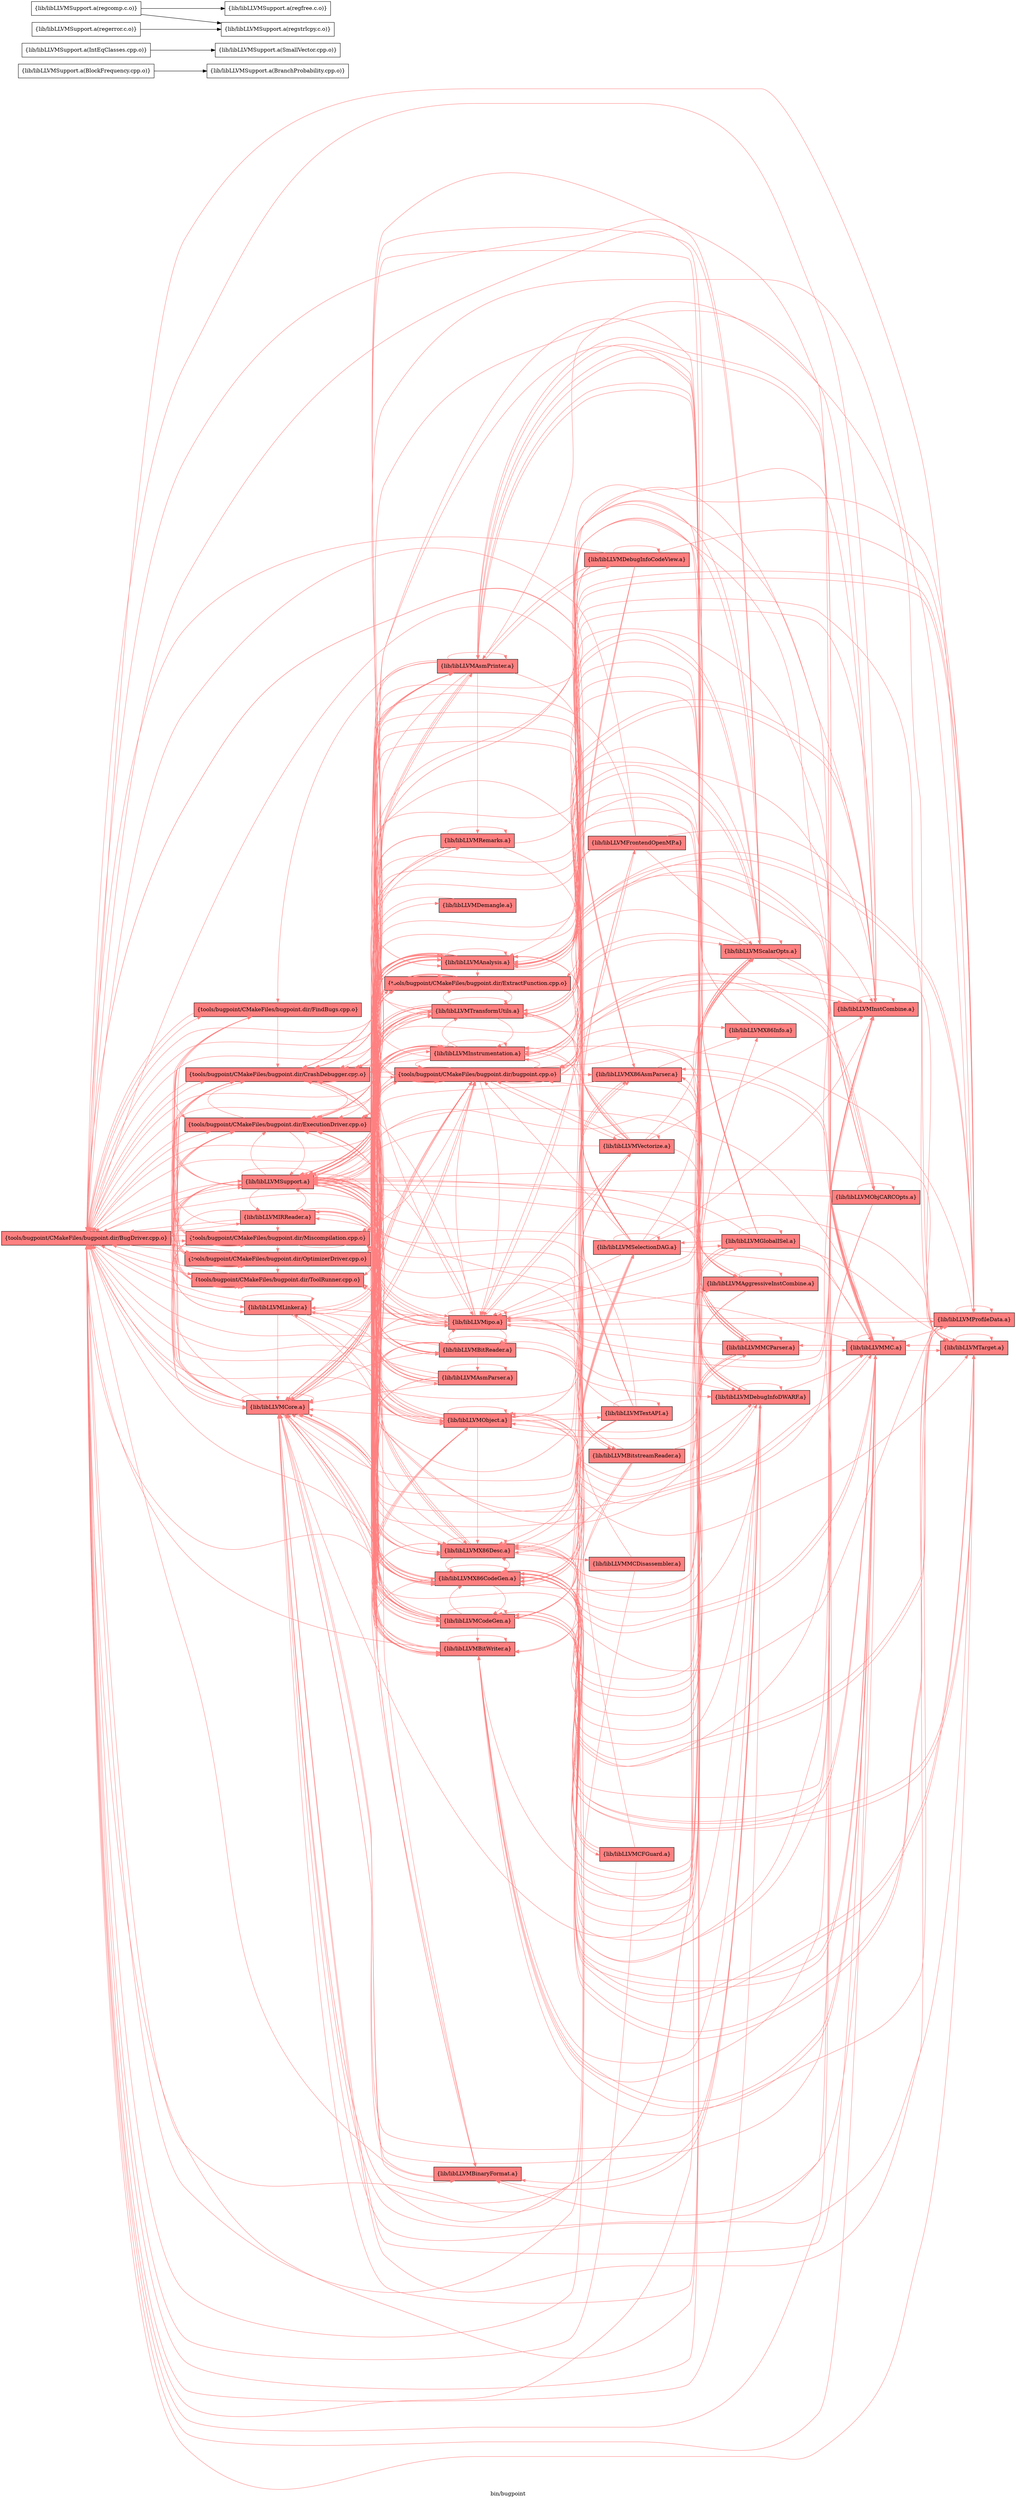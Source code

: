 digraph "bin/bugpoint" {
	label="bin/bugpoint";
	rankdir="LR"
	{ rank=same; Node0x55c4bfb594f8;  }
	{ rank=same; Node0x55c4bfb52518; Node0x55c4bfb52248; Node0x55c4bfb51348; Node0x55c4bfb50b78; Node0x55c4bfb51618; Node0x55c4bfb54c78; Node0x55c4bfb41da8; Node0x55c4bfb46308; Node0x55c4bfb44878; Node0x55c4bfb5a218;  }
	{ rank=same; Node0x55c4bfb52ec8; Node0x55c4bfb4e5a8; Node0x55c4bfb431a8; Node0x55c4bfb55c18; Node0x55c4bfb42cf8; Node0x55c4bfb43fb8; Node0x55c4bfb42848; Node0x55c4bfb63bd8; Node0x55c4bfb43b08; Node0x55c4bfb640d8; Node0x55c4bfb490f8; Node0x55c4bfb42438; Node0x55c4bfb467b8; Node0x55c4bfb46178; Node0x55c4bfb44d78; Node0x55c4bfb57608; Node0x55c4bfb627d8;  }

	Node0x55c4bfb594f8 [shape=record,shape=box,style=filled,fillcolor="1.000000 0.5 1",group=1,label="{tools/bugpoint/CMakeFiles/bugpoint.dir/BugDriver.cpp.o}"];
	Node0x55c4bfb594f8 -> Node0x55c4bfb52518[color="1.000000 0.5 1"];
	Node0x55c4bfb594f8 -> Node0x55c4bfb52248[color="1.000000 0.5 1"];
	Node0x55c4bfb594f8 -> Node0x55c4bfb51348[color="1.000000 0.5 1"];
	Node0x55c4bfb594f8 -> Node0x55c4bfb50b78[color="1.000000 0.5 1"];
	Node0x55c4bfb594f8 -> Node0x55c4bfb51618[color="1.000000 0.5 1"];
	Node0x55c4bfb594f8 -> Node0x55c4bfb54c78[color="1.000000 0.5 1"];
	Node0x55c4bfb594f8 -> Node0x55c4bfb41da8[color="1.000000 0.5 1"];
	Node0x55c4bfb594f8 -> Node0x55c4bfb46308[color="1.000000 0.5 1"];
	Node0x55c4bfb594f8 -> Node0x55c4bfb44878[color="1.000000 0.5 1"];
	Node0x55c4bfb594f8 -> Node0x55c4bfb5a218[color="1.000000 0.5 1"];
	Node0x55c4bfb52518 [shape=record,shape=box,style=filled,fillcolor="1.000000 0.5 1",group=1,label="{tools/bugpoint/CMakeFiles/bugpoint.dir/CrashDebugger.cpp.o}"];
	Node0x55c4bfb52518 -> Node0x55c4bfb594f8[color="1.000000 0.5 1"];
	Node0x55c4bfb52518 -> Node0x55c4bfb52248[color="1.000000 0.5 1"];
	Node0x55c4bfb52518 -> Node0x55c4bfb52ec8[color="1.000000 0.5 1"];
	Node0x55c4bfb52518 -> Node0x55c4bfb51618[color="1.000000 0.5 1"];
	Node0x55c4bfb52518 -> Node0x55c4bfb4e5a8[color="1.000000 0.5 1"];
	Node0x55c4bfb52518 -> Node0x55c4bfb431a8[color="1.000000 0.5 1"];
	Node0x55c4bfb52518 -> Node0x55c4bfb41da8[color="1.000000 0.5 1"];
	Node0x55c4bfb52518 -> Node0x55c4bfb5a218[color="1.000000 0.5 1"];
	Node0x55c4bfb52518 -> Node0x55c4bfb55c18[color="1.000000 0.5 1"];
	Node0x55c4bfb52248 [shape=record,shape=box,style=filled,fillcolor="1.000000 0.5 1",group=1,label="{tools/bugpoint/CMakeFiles/bugpoint.dir/ExecutionDriver.cpp.o}"];
	Node0x55c4bfb52248 -> Node0x55c4bfb594f8[color="1.000000 0.5 1"];
	Node0x55c4bfb52248 -> Node0x55c4bfb52518[color="1.000000 0.5 1"];
	Node0x55c4bfb52248 -> Node0x55c4bfb51618[color="1.000000 0.5 1"];
	Node0x55c4bfb52248 -> Node0x55c4bfb54c78[color="1.000000 0.5 1"];
	Node0x55c4bfb52248 -> Node0x55c4bfb5a218[color="1.000000 0.5 1"];
	Node0x55c4bfb51348 [shape=record,shape=box,style=filled,fillcolor="1.000000 0.5 1",group=1,label="{tools/bugpoint/CMakeFiles/bugpoint.dir/FindBugs.cpp.o}"];
	Node0x55c4bfb51348 -> Node0x55c4bfb594f8[color="1.000000 0.5 1"];
	Node0x55c4bfb51348 -> Node0x55c4bfb52518[color="1.000000 0.5 1"];
	Node0x55c4bfb51348 -> Node0x55c4bfb52248[color="1.000000 0.5 1"];
	Node0x55c4bfb51348 -> Node0x55c4bfb50b78[color="1.000000 0.5 1"];
	Node0x55c4bfb51348 -> Node0x55c4bfb51618[color="1.000000 0.5 1"];
	Node0x55c4bfb51348 -> Node0x55c4bfb5a218[color="1.000000 0.5 1"];
	Node0x55c4bfb50b78 [shape=record,shape=box,style=filled,fillcolor="1.000000 0.5 1",group=1,label="{tools/bugpoint/CMakeFiles/bugpoint.dir/Miscompilation.cpp.o}"];
	Node0x55c4bfb50b78 -> Node0x55c4bfb594f8[color="1.000000 0.5 1"];
	Node0x55c4bfb50b78 -> Node0x55c4bfb52518[color="1.000000 0.5 1"];
	Node0x55c4bfb50b78 -> Node0x55c4bfb52248[color="1.000000 0.5 1"];
	Node0x55c4bfb50b78 -> Node0x55c4bfb52ec8[color="1.000000 0.5 1"];
	Node0x55c4bfb50b78 -> Node0x55c4bfb51348[color="1.000000 0.5 1"];
	Node0x55c4bfb50b78 -> Node0x55c4bfb51618[color="1.000000 0.5 1"];
	Node0x55c4bfb50b78 -> Node0x55c4bfb54c78[color="1.000000 0.5 1"];
	Node0x55c4bfb50b78 -> Node0x55c4bfb4e5a8[color="1.000000 0.5 1"];
	Node0x55c4bfb50b78 -> Node0x55c4bfb41da8[color="1.000000 0.5 1"];
	Node0x55c4bfb50b78 -> Node0x55c4bfb44878[color="1.000000 0.5 1"];
	Node0x55c4bfb50b78 -> Node0x55c4bfb5a218[color="1.000000 0.5 1"];
	Node0x55c4bfb50b78 -> Node0x55c4bfb55c18[color="1.000000 0.5 1"];
	Node0x55c4bfb51618 [shape=record,shape=box,style=filled,fillcolor="1.000000 0.5 1",group=1,label="{tools/bugpoint/CMakeFiles/bugpoint.dir/OptimizerDriver.cpp.o}"];
	Node0x55c4bfb51618 -> Node0x55c4bfb594f8[color="1.000000 0.5 1"];
	Node0x55c4bfb51618 -> Node0x55c4bfb52518[color="1.000000 0.5 1"];
	Node0x55c4bfb51618 -> Node0x55c4bfb52248[color="1.000000 0.5 1"];
	Node0x55c4bfb51618 -> Node0x55c4bfb54c78[color="1.000000 0.5 1"];
	Node0x55c4bfb51618 -> Node0x55c4bfb42cf8[color="1.000000 0.5 1"];
	Node0x55c4bfb51618 -> Node0x55c4bfb5a218[color="1.000000 0.5 1"];
	Node0x55c4bfb54c78 [shape=record,shape=box,style=filled,fillcolor="1.000000 0.5 1",group=1,label="{tools/bugpoint/CMakeFiles/bugpoint.dir/ToolRunner.cpp.o}"];
	Node0x55c4bfb54c78 -> Node0x55c4bfb594f8[color="1.000000 0.5 1"];
	Node0x55c4bfb54c78 -> Node0x55c4bfb52518[color="1.000000 0.5 1"];
	Node0x55c4bfb54c78 -> Node0x55c4bfb52248[color="1.000000 0.5 1"];
	Node0x55c4bfb54c78 -> Node0x55c4bfb51348[color="1.000000 0.5 1"];
	Node0x55c4bfb54c78 -> Node0x55c4bfb5a218[color="1.000000 0.5 1"];
	Node0x55c4bfb41da8 [shape=record,shape=box,style=filled,fillcolor="1.000000 0.5 1",group=1,label="{lib/libLLVMCore.a}"];
	Node0x55c4bfb41da8 -> Node0x55c4bfb594f8[color="1.000000 0.5 1"];
	Node0x55c4bfb41da8 -> Node0x55c4bfb41da8[color="1.000000 0.5 1"];
	Node0x55c4bfb41da8 -> Node0x55c4bfb5a218[color="1.000000 0.5 1"];
	Node0x55c4bfb41da8 -> Node0x55c4bfb52518[color="1.000000 0.5 1"];
	Node0x55c4bfb41da8 -> Node0x55c4bfb43fb8[color="1.000000 0.5 1"];
	Node0x55c4bfb41da8 -> Node0x55c4bfb431a8[color="1.000000 0.5 1"];
	Node0x55c4bfb41da8 -> Node0x55c4bfb42cf8[color="1.000000 0.5 1"];
	Node0x55c4bfb41da8 -> Node0x55c4bfb42848[color="1.000000 0.5 1"];
	Node0x55c4bfb41da8 -> Node0x55c4bfb63bd8[color="1.000000 0.5 1"];
	Node0x55c4bfb41da8 -> Node0x55c4bfb43b08[color="1.000000 0.5 1"];
	Node0x55c4bfb41da8 -> Node0x55c4bfb52ec8[color="1.000000 0.5 1"];
	Node0x55c4bfb41da8 -> Node0x55c4bfb51348[color="1.000000 0.5 1"];
	Node0x55c4bfb41da8 -> Node0x55c4bfb640d8[color="1.000000 0.5 1"];
	Node0x55c4bfb41da8 -> Node0x55c4bfb52248[color="1.000000 0.5 1"];
	Node0x55c4bfb41da8 -> Node0x55c4bfb4e5a8[color="1.000000 0.5 1"];
	Node0x55c4bfb46308 [shape=record,shape=box,style=filled,fillcolor="1.000000 0.5 1",group=1,label="{lib/libLLVMIRReader.a}"];
	Node0x55c4bfb46308 -> Node0x55c4bfb594f8[color="1.000000 0.5 1"];
	Node0x55c4bfb46308 -> Node0x55c4bfb52518[color="1.000000 0.5 1"];
	Node0x55c4bfb46308 -> Node0x55c4bfb50b78[color="1.000000 0.5 1"];
	Node0x55c4bfb46308 -> Node0x55c4bfb42848[color="1.000000 0.5 1"];
	Node0x55c4bfb46308 -> Node0x55c4bfb41da8[color="1.000000 0.5 1"];
	Node0x55c4bfb46308 -> Node0x55c4bfb5a218[color="1.000000 0.5 1"];
	Node0x55c4bfb46308 -> Node0x55c4bfb490f8[color="1.000000 0.5 1"];
	Node0x55c4bfb46308 -> Node0x55c4bfb42438[color="1.000000 0.5 1"];
	Node0x55c4bfb44878 [shape=record,shape=box,style=filled,fillcolor="1.000000 0.5 1",group=1,label="{lib/libLLVMLinker.a}"];
	Node0x55c4bfb44878 -> Node0x55c4bfb594f8[color="1.000000 0.5 1"];
	Node0x55c4bfb44878 -> Node0x55c4bfb52518[color="1.000000 0.5 1"];
	Node0x55c4bfb44878 -> Node0x55c4bfb43fb8[color="1.000000 0.5 1"];
	Node0x55c4bfb44878 -> Node0x55c4bfb431a8[color="1.000000 0.5 1"];
	Node0x55c4bfb44878 -> Node0x55c4bfb41da8[color="1.000000 0.5 1"];
	Node0x55c4bfb44878 -> Node0x55c4bfb467b8[color="1.000000 0.5 1"];
	Node0x55c4bfb44878 -> Node0x55c4bfb5a218[color="1.000000 0.5 1"];
	Node0x55c4bfb44878 -> Node0x55c4bfb55c18[color="1.000000 0.5 1"];
	Node0x55c4bfb44878 -> Node0x55c4bfb46178[color="1.000000 0.5 1"];
	Node0x55c4bfb44878 -> Node0x55c4bfb44878[color="1.000000 0.5 1"];
	Node0x55c4bfb5a218 [shape=record,shape=box,style=filled,fillcolor="1.000000 0.5 1",group=1,label="{lib/libLLVMSupport.a}"];
	Node0x55c4bfb5a218 -> Node0x55c4bfb594f8[color="1.000000 0.5 1"];
	Node0x55c4bfb5a218 -> Node0x55c4bfb52518[color="1.000000 0.5 1"];
	Node0x55c4bfb5a218 -> Node0x55c4bfb52248[color="1.000000 0.5 1"];
	Node0x55c4bfb5a218 -> Node0x55c4bfb43fb8[color="1.000000 0.5 1"];
	Node0x55c4bfb5a218 -> Node0x55c4bfb431a8[color="1.000000 0.5 1"];
	Node0x55c4bfb5a218 -> Node0x55c4bfb42848[color="1.000000 0.5 1"];
	Node0x55c4bfb5a218 -> Node0x55c4bfb41da8[color="1.000000 0.5 1"];
	Node0x55c4bfb5a218 -> Node0x55c4bfb5a218[color="1.000000 0.5 1"];
	Node0x55c4bfb5a218 -> Node0x55c4bfb4e5a8[color="1.000000 0.5 1"];
	Node0x55c4bfb5a218 -> Node0x55c4bfb42cf8[color="1.000000 0.5 1"];
	Node0x55c4bfb5a218 -> Node0x55c4bfb54c78[color="1.000000 0.5 1"];
	Node0x55c4bfb5a218 -> Node0x55c4bfb43b08[color="1.000000 0.5 1"];
	Node0x55c4bfb5a218 -> Node0x55c4bfb44d78[color="1.000000 0.5 1"];
	Node0x55c4bfb5a218 -> Node0x55c4bfb46308[color="1.000000 0.5 1"];
	Node0x55c4bfb5a218 -> Node0x55c4bfb467b8[color="1.000000 0.5 1"];
	Node0x55c4bfb5a218 -> Node0x55c4bfb52ec8[color="1.000000 0.5 1"];
	Node0x55c4bfb5a218 -> Node0x55c4bfb57608[color="1.000000 0.5 1"];
	Node0x55c4bfb5a218 -> Node0x55c4bfb627d8[color="1.000000 0.5 1"];
	Node0x55c4bfb5a218 -> Node0x55c4bfb46178[color="1.000000 0.5 1"];
	Node0x55c4bfb52ec8 [shape=record,shape=box,style=filled,fillcolor="1.000000 0.5 1",group=1,label="{tools/bugpoint/CMakeFiles/bugpoint.dir/ExtractFunction.cpp.o}"];
	Node0x55c4bfb52ec8 -> Node0x55c4bfb594f8[color="1.000000 0.5 1"];
	Node0x55c4bfb52ec8 -> Node0x55c4bfb52518[color="1.000000 0.5 1"];
	Node0x55c4bfb52ec8 -> Node0x55c4bfb52248[color="1.000000 0.5 1"];
	Node0x55c4bfb52ec8 -> Node0x55c4bfb51618[color="1.000000 0.5 1"];
	Node0x55c4bfb52ec8 -> Node0x55c4bfb41da8[color="1.000000 0.5 1"];
	Node0x55c4bfb52ec8 -> Node0x55c4bfb5a218[color="1.000000 0.5 1"];
	Node0x55c4bfb52ec8 -> Node0x55c4bfb55c18[color="1.000000 0.5 1"];
	Node0x55c4bfb4e5a8 [shape=record,shape=box,style=filled,fillcolor="1.000000 0.5 1",group=1,label="{tools/bugpoint/CMakeFiles/bugpoint.dir/bugpoint.cpp.o}"];
	Node0x55c4bfb4e5a8 -> Node0x55c4bfb594f8[color="1.000000 0.5 1"];
	Node0x55c4bfb4e5a8 -> Node0x55c4bfb52518[color="1.000000 0.5 1"];
	Node0x55c4bfb4e5a8 -> Node0x55c4bfb52248[color="1.000000 0.5 1"];
	Node0x55c4bfb4e5a8 -> Node0x55c4bfb49828[color="1.000000 0.5 1"];
	Node0x55c4bfb4e5a8 -> Node0x55c4bfb43fb8[color="1.000000 0.5 1"];
	Node0x55c4bfb4e5a8 -> Node0x55c4bfb431a8[color="1.000000 0.5 1"];
	Node0x55c4bfb4e5a8 -> Node0x55c4bfb43b08[color="1.000000 0.5 1"];
	Node0x55c4bfb4e5a8 -> Node0x55c4bfb435b8[color="1.000000 0.5 1"];
	Node0x55c4bfb4e5a8 -> Node0x55c4bfb42848[color="1.000000 0.5 1"];
	Node0x55c4bfb4e5a8 -> Node0x55c4bfb41da8[color="1.000000 0.5 1"];
	Node0x55c4bfb4e5a8 -> Node0x55c4bfb467b8[color="1.000000 0.5 1"];
	Node0x55c4bfb4e5a8 -> Node0x55c4bfb45db8[color="1.000000 0.5 1"];
	Node0x55c4bfb4e5a8 -> Node0x55c4bfb45278[color="1.000000 0.5 1"];
	Node0x55c4bfb4e5a8 -> Node0x55c4bfb44d78[color="1.000000 0.5 1"];
	Node0x55c4bfb4e5a8 -> Node0x55c4bfb59818[color="1.000000 0.5 1"];
	Node0x55c4bfb4e5a8 -> Node0x55c4bfb5a768[color="1.000000 0.5 1"];
	Node0x55c4bfb4e5a8 -> Node0x55c4bfb5a218[color="1.000000 0.5 1"];
	Node0x55c4bfb4e5a8 -> Node0x55c4bfb56348[color="1.000000 0.5 1"];
	Node0x55c4bfb4e5a8 -> Node0x55c4bfb55c18[color="1.000000 0.5 1"];
	Node0x55c4bfb4e5a8 -> Node0x55c4bfb56b68[color="1.000000 0.5 1"];
	Node0x55c4bfb431a8 [shape=record,shape=box,style=filled,fillcolor="1.000000 0.5 1",group=1,label="{lib/libLLVMAnalysis.a}"];
	Node0x55c4bfb431a8 -> Node0x55c4bfb594f8[color="1.000000 0.5 1"];
	Node0x55c4bfb431a8 -> Node0x55c4bfb52518[color="1.000000 0.5 1"];
	Node0x55c4bfb431a8 -> Node0x55c4bfb43fb8[color="1.000000 0.5 1"];
	Node0x55c4bfb431a8 -> Node0x55c4bfb431a8[color="1.000000 0.5 1"];
	Node0x55c4bfb431a8 -> Node0x55c4bfb41da8[color="1.000000 0.5 1"];
	Node0x55c4bfb431a8 -> Node0x55c4bfb5a218[color="1.000000 0.5 1"];
	Node0x55c4bfb431a8 -> Node0x55c4bfb4e5a8[color="1.000000 0.5 1"];
	Node0x55c4bfb431a8 -> Node0x55c4bfb52248[color="1.000000 0.5 1"];
	Node0x55c4bfb431a8 -> Node0x55c4bfb50b78[color="1.000000 0.5 1"];
	Node0x55c4bfb431a8 -> Node0x55c4bfb52ec8[color="1.000000 0.5 1"];
	Node0x55c4bfb431a8 -> Node0x55c4bfb63bd8[color="1.000000 0.5 1"];
	Node0x55c4bfb431a8 -> Node0x55c4bfb46178[color="1.000000 0.5 1"];
	Node0x55c4bfb431a8 -> Node0x55c4bfb46678[color="1.000000 0.5 1"];
	Node0x55c4bfb431a8 -> Node0x55c4bfb42848[color="1.000000 0.5 1"];
	Node0x55c4bfb431a8 -> Node0x55c4bfb54c78[color="1.000000 0.5 1"];
	Node0x55c4bfb431a8 -> Node0x55c4bfb5a768[color="1.000000 0.5 1"];
	Node0x55c4bfb431a8 -> Node0x55c4bfb467b8[color="1.000000 0.5 1"];
	Node0x55c4bfb55c18 [shape=record,shape=box,style=filled,fillcolor="1.000000 0.5 1",group=1,label="{lib/libLLVMTransformUtils.a}"];
	Node0x55c4bfb55c18 -> Node0x55c4bfb594f8[color="1.000000 0.5 1"];
	Node0x55c4bfb55c18 -> Node0x55c4bfb5a218[color="1.000000 0.5 1"];
	Node0x55c4bfb55c18 -> Node0x55c4bfb52518[color="1.000000 0.5 1"];
	Node0x55c4bfb55c18 -> Node0x55c4bfb52248[color="1.000000 0.5 1"];
	Node0x55c4bfb55c18 -> Node0x55c4bfb43fb8[color="1.000000 0.5 1"];
	Node0x55c4bfb55c18 -> Node0x55c4bfb431a8[color="1.000000 0.5 1"];
	Node0x55c4bfb55c18 -> Node0x55c4bfb42848[color="1.000000 0.5 1"];
	Node0x55c4bfb55c18 -> Node0x55c4bfb41da8[color="1.000000 0.5 1"];
	Node0x55c4bfb55c18 -> Node0x55c4bfb55c18[color="1.000000 0.5 1"];
	Node0x55c4bfb55c18 -> Node0x55c4bfb467b8[color="1.000000 0.5 1"];
	Node0x55c4bfb55c18 -> Node0x55c4bfb5a768[color="1.000000 0.5 1"];
	Node0x55c4bfb55c18 -> Node0x55c4bfb50b78[color="1.000000 0.5 1"];
	Node0x55c4bfb55c18 -> Node0x55c4bfb45278[color="1.000000 0.5 1"];
	Node0x55c4bfb55c18 -> Node0x55c4bfb42cf8[color="1.000000 0.5 1"];
	Node0x55c4bfb55c18 -> Node0x55c4bfb4e5a8[color="1.000000 0.5 1"];
	Node0x55c4bfb55c18 -> Node0x55c4bfb54c78[color="1.000000 0.5 1"];
	Node0x55c4bfb55c18 -> Node0x55c4bfb52ec8[color="1.000000 0.5 1"];
	Node0x55c4bfb55c18 -> Node0x55c4bfb44d78[color="1.000000 0.5 1"];
	Node0x55c4bfb55c18 -> Node0x55c4bfb44878[color="1.000000 0.5 1"];
	Node0x55c4bfb42cf8 [shape=record,shape=box,style=filled,fillcolor="1.000000 0.5 1",group=1,label="{lib/libLLVMBitWriter.a}"];
	Node0x55c4bfb42cf8 -> Node0x55c4bfb594f8[color="1.000000 0.5 1"];
	Node0x55c4bfb42cf8 -> Node0x55c4bfb52518[color="1.000000 0.5 1"];
	Node0x55c4bfb42cf8 -> Node0x55c4bfb4e5a8[color="1.000000 0.5 1"];
	Node0x55c4bfb42cf8 -> Node0x55c4bfb43fb8[color="1.000000 0.5 1"];
	Node0x55c4bfb42cf8 -> Node0x55c4bfb431a8[color="1.000000 0.5 1"];
	Node0x55c4bfb42cf8 -> Node0x55c4bfb42cf8[color="1.000000 0.5 1"];
	Node0x55c4bfb42cf8 -> Node0x55c4bfb41da8[color="1.000000 0.5 1"];
	Node0x55c4bfb42cf8 -> Node0x55c4bfb5a218[color="1.000000 0.5 1"];
	Node0x55c4bfb42cf8 -> Node0x55c4bfb46178[color="1.000000 0.5 1"];
	Node0x55c4bfb42cf8 -> Node0x55c4bfb45778[color="1.000000 0.5 1"];
	Node0x55c4bfb49828 [shape=record,shape=box,style=filled,fillcolor="1.000000 0.5 1",group=1,label="{lib/libLLVMX86AsmParser.a}"];
	Node0x55c4bfb49828 -> Node0x55c4bfb594f8[color="1.000000 0.5 1"];
	Node0x55c4bfb49828 -> Node0x55c4bfb52518[color="1.000000 0.5 1"];
	Node0x55c4bfb49828 -> Node0x55c4bfb43b08[color="1.000000 0.5 1"];
	Node0x55c4bfb49828 -> Node0x55c4bfb435b8[color="1.000000 0.5 1"];
	Node0x55c4bfb49828 -> Node0x55c4bfb5a218[color="1.000000 0.5 1"];
	Node0x55c4bfb49828 -> Node0x55c4bfb45c78[color="1.000000 0.5 1"];
	Node0x55c4bfb49828 -> Node0x55c4bfb45778[color="1.000000 0.5 1"];
	Node0x55c4bfb43fb8 [shape=record,shape=box,style=filled,fillcolor="1.000000 0.5 1",group=1,label="{lib/libLLVMX86CodeGen.a}"];
	Node0x55c4bfb43fb8 -> Node0x55c4bfb594f8[color="1.000000 0.5 1"];
	Node0x55c4bfb43fb8 -> Node0x55c4bfb43fb8[color="1.000000 0.5 1"];
	Node0x55c4bfb43fb8 -> Node0x55c4bfb43b08[color="1.000000 0.5 1"];
	Node0x55c4bfb43fb8 -> Node0x55c4bfb435b8[color="1.000000 0.5 1"];
	Node0x55c4bfb43fb8 -> Node0x55c4bfb42848[color="1.000000 0.5 1"];
	Node0x55c4bfb43fb8 -> Node0x55c4bfb41da8[color="1.000000 0.5 1"];
	Node0x55c4bfb43fb8 -> Node0x55c4bfb5a218[color="1.000000 0.5 1"];
	Node0x55c4bfb43fb8 -> Node0x55c4bfb57608[color="1.000000 0.5 1"];
	Node0x55c4bfb43fb8 -> Node0x55c4bfb45778[color="1.000000 0.5 1"];
	Node0x55c4bfb43fb8 -> Node0x55c4bfb52518[color="1.000000 0.5 1"];
	Node0x55c4bfb43fb8 -> Node0x55c4bfb4e5a8[color="1.000000 0.5 1"];
	Node0x55c4bfb43fb8 -> Node0x55c4bfb431a8[color="1.000000 0.5 1"];
	Node0x55c4bfb43fb8 -> Node0x55c4bfb538c8[color="1.000000 0.5 1"];
	Node0x55c4bfb43fb8 -> Node0x55c4bfb56348[color="1.000000 0.5 1"];
	Node0x55c4bfb43fb8 -> Node0x55c4bfb57a18[color="1.000000 0.5 1"];
	Node0x55c4bfb43fb8 -> Node0x55c4bfb54e08[color="1.000000 0.5 1"];
	Node0x55c4bfb43fb8 -> Node0x55c4bfb46678[color="1.000000 0.5 1"];
	Node0x55c4bfb43fb8 -> Node0x55c4bfb55c18[color="1.000000 0.5 1"];
	Node0x55c4bfb43b08 [shape=record,shape=box,style=filled,fillcolor="1.000000 0.5 1",group=1,label="{lib/libLLVMX86Desc.a}"];
	Node0x55c4bfb43b08 -> Node0x55c4bfb594f8[color="1.000000 0.5 1"];
	Node0x55c4bfb43b08 -> Node0x55c4bfb52518[color="1.000000 0.5 1"];
	Node0x55c4bfb43b08 -> Node0x55c4bfb43b08[color="1.000000 0.5 1"];
	Node0x55c4bfb43b08 -> Node0x55c4bfb5a218[color="1.000000 0.5 1"];
	Node0x55c4bfb43b08 -> Node0x55c4bfb45778[color="1.000000 0.5 1"];
	Node0x55c4bfb43b08 -> Node0x55c4bfb43fb8[color="1.000000 0.5 1"];
	Node0x55c4bfb43b08 -> Node0x55c4bfb435b8[color="1.000000 0.5 1"];
	Node0x55c4bfb43b08 -> Node0x55c4bfb56618[color="1.000000 0.5 1"];
	Node0x55c4bfb43b08 -> Node0x55c4bfb4e5a8[color="1.000000 0.5 1"];
	Node0x55c4bfb43b08 -> Node0x55c4bfb49828[color="1.000000 0.5 1"];
	Node0x55c4bfb43b08 -> Node0x55c4bfb63bd8[color="1.000000 0.5 1"];
	Node0x55c4bfb435b8 [shape=record,shape=box,style=filled,fillcolor="1.000000 0.5 1",group=1,label="{lib/libLLVMX86Info.a}"];
	Node0x55c4bfb435b8 -> Node0x55c4bfb594f8[color="1.000000 0.5 1"];
	Node0x55c4bfb435b8 -> Node0x55c4bfb5a218[color="1.000000 0.5 1"];
	Node0x55c4bfb42848 [shape=record,shape=box,style=filled,fillcolor="1.000000 0.5 1",group=1,label="{lib/libLLVMCodeGen.a}"];
	Node0x55c4bfb42848 -> Node0x55c4bfb594f8[color="1.000000 0.5 1"];
	Node0x55c4bfb42848 -> Node0x55c4bfb52518[color="1.000000 0.5 1"];
	Node0x55c4bfb42848 -> Node0x55c4bfb43fb8[color="1.000000 0.5 1"];
	Node0x55c4bfb42848 -> Node0x55c4bfb431a8[color="1.000000 0.5 1"];
	Node0x55c4bfb42848 -> Node0x55c4bfb42848[color="1.000000 0.5 1"];
	Node0x55c4bfb42848 -> Node0x55c4bfb41da8[color="1.000000 0.5 1"];
	Node0x55c4bfb42848 -> Node0x55c4bfb5a218[color="1.000000 0.5 1"];
	Node0x55c4bfb42848 -> Node0x55c4bfb4e5a8[color="1.000000 0.5 1"];
	Node0x55c4bfb42848 -> Node0x55c4bfb45778[color="1.000000 0.5 1"];
	Node0x55c4bfb42848 -> Node0x55c4bfb55c18[color="1.000000 0.5 1"];
	Node0x55c4bfb42848 -> Node0x55c4bfb43b08[color="1.000000 0.5 1"];
	Node0x55c4bfb42848 -> Node0x55c4bfb52248[color="1.000000 0.5 1"];
	Node0x55c4bfb42848 -> Node0x55c4bfb56348[color="1.000000 0.5 1"];
	Node0x55c4bfb42848 -> Node0x55c4bfb52ec8[color="1.000000 0.5 1"];
	Node0x55c4bfb42848 -> Node0x55c4bfb42cf8[color="1.000000 0.5 1"];
	Node0x55c4bfb42848 -> Node0x55c4bfb54c78[color="1.000000 0.5 1"];
	Node0x55c4bfb42848 -> Node0x55c4bfb46678[color="1.000000 0.5 1"];
	Node0x55c4bfb42848 -> Node0x55c4bfb5a768[color="1.000000 0.5 1"];
	Node0x55c4bfb42848 -> Node0x55c4bfb50b78[color="1.000000 0.5 1"];
	Node0x55c4bfb42848 -> Node0x55c4bfb57608[color="1.000000 0.5 1"];
	Node0x55c4bfb467b8 [shape=record,shape=box,style=filled,fillcolor="1.000000 0.5 1",group=1,label="{lib/libLLVMipo.a}"];
	Node0x55c4bfb467b8 -> Node0x55c4bfb594f8[color="1.000000 0.5 1"];
	Node0x55c4bfb467b8 -> Node0x55c4bfb43fb8[color="1.000000 0.5 1"];
	Node0x55c4bfb467b8 -> Node0x55c4bfb431a8[color="1.000000 0.5 1"];
	Node0x55c4bfb467b8 -> Node0x55c4bfb42848[color="1.000000 0.5 1"];
	Node0x55c4bfb467b8 -> Node0x55c4bfb41da8[color="1.000000 0.5 1"];
	Node0x55c4bfb467b8 -> Node0x55c4bfb467b8[color="1.000000 0.5 1"];
	Node0x55c4bfb467b8 -> Node0x55c4bfb5a218[color="1.000000 0.5 1"];
	Node0x55c4bfb467b8 -> Node0x55c4bfb55c18[color="1.000000 0.5 1"];
	Node0x55c4bfb467b8 -> Node0x55c4bfb50b78[color="1.000000 0.5 1"];
	Node0x55c4bfb467b8 -> Node0x55c4bfb42cf8[color="1.000000 0.5 1"];
	Node0x55c4bfb467b8 -> Node0x55c4bfb52518[color="1.000000 0.5 1"];
	Node0x55c4bfb467b8 -> Node0x55c4bfb52248[color="1.000000 0.5 1"];
	Node0x55c4bfb467b8 -> Node0x55c4bfb4e5a8[color="1.000000 0.5 1"];
	Node0x55c4bfb467b8 -> Node0x55c4bfb46308[color="1.000000 0.5 1"];
	Node0x55c4bfb467b8 -> Node0x55c4bfb44878[color="1.000000 0.5 1"];
	Node0x55c4bfb467b8 -> Node0x55c4bfb42438[color="1.000000 0.5 1"];
	Node0x55c4bfb467b8 -> Node0x55c4bfb44c38[color="1.000000 0.5 1"];
	Node0x55c4bfb467b8 -> Node0x55c4bfb45db8[color="1.000000 0.5 1"];
	Node0x55c4bfb467b8 -> Node0x55c4bfb45278[color="1.000000 0.5 1"];
	Node0x55c4bfb467b8 -> Node0x55c4bfb44d78[color="1.000000 0.5 1"];
	Node0x55c4bfb467b8 -> Node0x55c4bfb5a768[color="1.000000 0.5 1"];
	Node0x55c4bfb467b8 -> Node0x55c4bfb56b68[color="1.000000 0.5 1"];
	Node0x55c4bfb467b8 -> Node0x55c4bfb46678[color="1.000000 0.5 1"];
	Node0x55c4bfb467b8 -> Node0x55c4bfb52ec8[color="1.000000 0.5 1"];
	Node0x55c4bfb467b8 -> Node0x55c4bfb54c78[color="1.000000 0.5 1"];
	Node0x55c4bfb45db8 [shape=record,shape=box,style=filled,fillcolor="1.000000 0.5 1",group=1,label="{lib/libLLVMAggressiveInstCombine.a}"];
	Node0x55c4bfb45db8 -> Node0x55c4bfb594f8[color="1.000000 0.5 1"];
	Node0x55c4bfb45db8 -> Node0x55c4bfb43fb8[color="1.000000 0.5 1"];
	Node0x55c4bfb45db8 -> Node0x55c4bfb431a8[color="1.000000 0.5 1"];
	Node0x55c4bfb45db8 -> Node0x55c4bfb42848[color="1.000000 0.5 1"];
	Node0x55c4bfb45db8 -> Node0x55c4bfb41da8[color="1.000000 0.5 1"];
	Node0x55c4bfb45db8 -> Node0x55c4bfb45db8[color="1.000000 0.5 1"];
	Node0x55c4bfb45db8 -> Node0x55c4bfb5a218[color="1.000000 0.5 1"];
	Node0x55c4bfb45db8 -> Node0x55c4bfb55c18[color="1.000000 0.5 1"];
	Node0x55c4bfb45278 [shape=record,shape=box,style=filled,fillcolor="1.000000 0.5 1",group=1,label="{lib/libLLVMInstCombine.a}"];
	Node0x55c4bfb45278 -> Node0x55c4bfb594f8[color="1.000000 0.5 1"];
	Node0x55c4bfb45278 -> Node0x55c4bfb52518[color="1.000000 0.5 1"];
	Node0x55c4bfb45278 -> Node0x55c4bfb52248[color="1.000000 0.5 1"];
	Node0x55c4bfb45278 -> Node0x55c4bfb4e5a8[color="1.000000 0.5 1"];
	Node0x55c4bfb45278 -> Node0x55c4bfb43fb8[color="1.000000 0.5 1"];
	Node0x55c4bfb45278 -> Node0x55c4bfb431a8[color="1.000000 0.5 1"];
	Node0x55c4bfb45278 -> Node0x55c4bfb42848[color="1.000000 0.5 1"];
	Node0x55c4bfb45278 -> Node0x55c4bfb41da8[color="1.000000 0.5 1"];
	Node0x55c4bfb45278 -> Node0x55c4bfb467b8[color="1.000000 0.5 1"];
	Node0x55c4bfb45278 -> Node0x55c4bfb45278[color="1.000000 0.5 1"];
	Node0x55c4bfb45278 -> Node0x55c4bfb5a218[color="1.000000 0.5 1"];
	Node0x55c4bfb45278 -> Node0x55c4bfb55c18[color="1.000000 0.5 1"];
	Node0x55c4bfb45278 -> Node0x55c4bfb50b78[color="1.000000 0.5 1"];
	Node0x55c4bfb45278 -> Node0x55c4bfb42cf8[color="1.000000 0.5 1"];
	Node0x55c4bfb44d78 [shape=record,shape=box,style=filled,fillcolor="1.000000 0.5 1",group=1,label="{lib/libLLVMInstrumentation.a}"];
	Node0x55c4bfb44d78 -> Node0x55c4bfb594f8[color="1.000000 0.5 1"];
	Node0x55c4bfb44d78 -> Node0x55c4bfb52518[color="1.000000 0.5 1"];
	Node0x55c4bfb44d78 -> Node0x55c4bfb43fb8[color="1.000000 0.5 1"];
	Node0x55c4bfb44d78 -> Node0x55c4bfb431a8[color="1.000000 0.5 1"];
	Node0x55c4bfb44d78 -> Node0x55c4bfb41da8[color="1.000000 0.5 1"];
	Node0x55c4bfb44d78 -> Node0x55c4bfb5a218[color="1.000000 0.5 1"];
	Node0x55c4bfb44d78 -> Node0x55c4bfb467b8[color="1.000000 0.5 1"];
	Node0x55c4bfb44d78 -> Node0x55c4bfb46678[color="1.000000 0.5 1"];
	Node0x55c4bfb44d78 -> Node0x55c4bfb52248[color="1.000000 0.5 1"];
	Node0x55c4bfb44d78 -> Node0x55c4bfb50b78[color="1.000000 0.5 1"];
	Node0x55c4bfb44d78 -> Node0x55c4bfb4e5a8[color="1.000000 0.5 1"];
	Node0x55c4bfb44d78 -> Node0x55c4bfb42848[color="1.000000 0.5 1"];
	Node0x55c4bfb44d78 -> Node0x55c4bfb45278[color="1.000000 0.5 1"];
	Node0x55c4bfb44d78 -> Node0x55c4bfb55c18[color="1.000000 0.5 1"];
	Node0x55c4bfb44d78 -> Node0x55c4bfb44d78[color="1.000000 0.5 1"];
	Node0x55c4bfb44d78 -> Node0x55c4bfb45778[color="1.000000 0.5 1"];
	Node0x55c4bfb59818 [shape=record,shape=box,style=filled,fillcolor="1.000000 0.5 1",group=1,label="{lib/libLLVMObjCARCOpts.a}"];
	Node0x55c4bfb59818 -> Node0x55c4bfb594f8[color="1.000000 0.5 1"];
	Node0x55c4bfb59818 -> Node0x55c4bfb43fb8[color="1.000000 0.5 1"];
	Node0x55c4bfb59818 -> Node0x55c4bfb431a8[color="1.000000 0.5 1"];
	Node0x55c4bfb59818 -> Node0x55c4bfb41da8[color="1.000000 0.5 1"];
	Node0x55c4bfb59818 -> Node0x55c4bfb59818[color="1.000000 0.5 1"];
	Node0x55c4bfb59818 -> Node0x55c4bfb5a218[color="1.000000 0.5 1"];
	Node0x55c4bfb59818 -> Node0x55c4bfb55c18[color="1.000000 0.5 1"];
	Node0x55c4bfb59818 -> Node0x55c4bfb4e5a8[color="1.000000 0.5 1"];
	Node0x55c4bfb59818 -> Node0x55c4bfb42848[color="1.000000 0.5 1"];
	Node0x55c4bfb5a768 [shape=record,shape=box,style=filled,fillcolor="1.000000 0.5 1",group=1,label="{lib/libLLVMScalarOpts.a}"];
	Node0x55c4bfb5a768 -> Node0x55c4bfb594f8[color="1.000000 0.5 1"];
	Node0x55c4bfb5a768 -> Node0x55c4bfb52518[color="1.000000 0.5 1"];
	Node0x55c4bfb5a768 -> Node0x55c4bfb43fb8[color="1.000000 0.5 1"];
	Node0x55c4bfb5a768 -> Node0x55c4bfb431a8[color="1.000000 0.5 1"];
	Node0x55c4bfb5a768 -> Node0x55c4bfb41da8[color="1.000000 0.5 1"];
	Node0x55c4bfb5a768 -> Node0x55c4bfb467b8[color="1.000000 0.5 1"];
	Node0x55c4bfb5a768 -> Node0x55c4bfb5a218[color="1.000000 0.5 1"];
	Node0x55c4bfb5a768 -> Node0x55c4bfb55c18[color="1.000000 0.5 1"];
	Node0x55c4bfb5a768 -> Node0x55c4bfb4e5a8[color="1.000000 0.5 1"];
	Node0x55c4bfb5a768 -> Node0x55c4bfb42848[color="1.000000 0.5 1"];
	Node0x55c4bfb5a768 -> Node0x55c4bfb45278[color="1.000000 0.5 1"];
	Node0x55c4bfb5a768 -> Node0x55c4bfb44d78[color="1.000000 0.5 1"];
	Node0x55c4bfb5a768 -> Node0x55c4bfb52248[color="1.000000 0.5 1"];
	Node0x55c4bfb5a768 -> Node0x55c4bfb42cf8[color="1.000000 0.5 1"];
	Node0x55c4bfb5a768 -> Node0x55c4bfb5a768[color="1.000000 0.5 1"];
	Node0x55c4bfb5a768 -> Node0x55c4bfb59818[color="1.000000 0.5 1"];
	Node0x55c4bfb5a768 -> Node0x55c4bfb52ec8[color="1.000000 0.5 1"];
	Node0x55c4bfb5a768 -> Node0x55c4bfb50b78[color="1.000000 0.5 1"];
	Node0x55c4bfb56348 [shape=record,shape=box,style=filled,fillcolor="1.000000 0.5 1",group=1,label="{lib/libLLVMTarget.a}"];
	Node0x55c4bfb56348 -> Node0x55c4bfb594f8[color="1.000000 0.5 1"];
	Node0x55c4bfb56348 -> Node0x55c4bfb43fb8[color="1.000000 0.5 1"];
	Node0x55c4bfb56348 -> Node0x55c4bfb431a8[color="1.000000 0.5 1"];
	Node0x55c4bfb56348 -> Node0x55c4bfb41da8[color="1.000000 0.5 1"];
	Node0x55c4bfb56348 -> Node0x55c4bfb5a218[color="1.000000 0.5 1"];
	Node0x55c4bfb56348 -> Node0x55c4bfb42848[color="1.000000 0.5 1"];
	Node0x55c4bfb56348 -> Node0x55c4bfb56348[color="1.000000 0.5 1"];
	Node0x55c4bfb56348 -> Node0x55c4bfb45778[color="1.000000 0.5 1"];
	Node0x55c4bfb56b68 [shape=record,shape=box,style=filled,fillcolor="1.000000 0.5 1",group=1,label="{lib/libLLVMVectorize.a}"];
	Node0x55c4bfb56b68 -> Node0x55c4bfb594f8[color="1.000000 0.5 1"];
	Node0x55c4bfb56b68 -> Node0x55c4bfb43fb8[color="1.000000 0.5 1"];
	Node0x55c4bfb56b68 -> Node0x55c4bfb431a8[color="1.000000 0.5 1"];
	Node0x55c4bfb56b68 -> Node0x55c4bfb42848[color="1.000000 0.5 1"];
	Node0x55c4bfb56b68 -> Node0x55c4bfb41da8[color="1.000000 0.5 1"];
	Node0x55c4bfb56b68 -> Node0x55c4bfb45278[color="1.000000 0.5 1"];
	Node0x55c4bfb56b68 -> Node0x55c4bfb5a768[color="1.000000 0.5 1"];
	Node0x55c4bfb56b68 -> Node0x55c4bfb5a218[color="1.000000 0.5 1"];
	Node0x55c4bfb56b68 -> Node0x55c4bfb55c18[color="1.000000 0.5 1"];
	Node0x55c4bfb56b68 -> Node0x55c4bfb52518[color="1.000000 0.5 1"];
	Node0x55c4bfb56b68 -> Node0x55c4bfb50b78[color="1.000000 0.5 1"];
	Node0x55c4bfb56b68 -> Node0x55c4bfb4e5a8[color="1.000000 0.5 1"];
	Node0x55c4bfb56b68 -> Node0x55c4bfb467b8[color="1.000000 0.5 1"];
	Node0x55c4bfb56b68 -> Node0x55c4bfb45db8[color="1.000000 0.5 1"];
	Node0x55c4bfb56b68 -> Node0x55c4bfb44d78[color="1.000000 0.5 1"];
	Node0x55c4bfb56b68 -> Node0x55c4bfb56b68[color="1.000000 0.5 1"];
	Node0x55c4bfb45c78 [shape=record,shape=box,style=filled,fillcolor="1.000000 0.5 1",group=1,label="{lib/libLLVMMCParser.a}"];
	Node0x55c4bfb45c78 -> Node0x55c4bfb594f8[color="1.000000 0.5 1"];
	Node0x55c4bfb45c78 -> Node0x55c4bfb52518[color="1.000000 0.5 1"];
	Node0x55c4bfb45c78 -> Node0x55c4bfb49828[color="1.000000 0.5 1"];
	Node0x55c4bfb45c78 -> Node0x55c4bfb43fb8[color="1.000000 0.5 1"];
	Node0x55c4bfb45c78 -> Node0x55c4bfb43b08[color="1.000000 0.5 1"];
	Node0x55c4bfb45c78 -> Node0x55c4bfb431a8[color="1.000000 0.5 1"];
	Node0x55c4bfb45c78 -> Node0x55c4bfb42848[color="1.000000 0.5 1"];
	Node0x55c4bfb45c78 -> Node0x55c4bfb46178[color="1.000000 0.5 1"];
	Node0x55c4bfb45c78 -> Node0x55c4bfb467b8[color="1.000000 0.5 1"];
	Node0x55c4bfb45c78 -> Node0x55c4bfb5a218[color="1.000000 0.5 1"];
	Node0x55c4bfb45c78 -> Node0x55c4bfb57608[color="1.000000 0.5 1"];
	Node0x55c4bfb45c78 -> Node0x55c4bfb45c78[color="1.000000 0.5 1"];
	Node0x55c4bfb45c78 -> Node0x55c4bfb45778[color="1.000000 0.5 1"];
	Node0x55c4bfb45c78 -> Node0x55c4bfb41da8[color="1.000000 0.5 1"];
	Node0x55c4bfb45c78 -> Node0x55c4bfb4e5a8[color="1.000000 0.5 1"];
	Node0x55c4bfb45778 [shape=record,shape=box,style=filled,fillcolor="1.000000 0.5 1",group=1,label="{lib/libLLVMMC.a}"];
	Node0x55c4bfb45778 -> Node0x55c4bfb594f8[color="1.000000 0.5 1"];
	Node0x55c4bfb45778 -> Node0x55c4bfb43b08[color="1.000000 0.5 1"];
	Node0x55c4bfb45778 -> Node0x55c4bfb5a218[color="1.000000 0.5 1"];
	Node0x55c4bfb45778 -> Node0x55c4bfb45778[color="1.000000 0.5 1"];
	Node0x55c4bfb45778 -> Node0x55c4bfb52518[color="1.000000 0.5 1"];
	Node0x55c4bfb45778 -> Node0x55c4bfb52248[color="1.000000 0.5 1"];
	Node0x55c4bfb45778 -> Node0x55c4bfb42cf8[color="1.000000 0.5 1"];
	Node0x55c4bfb45778 -> Node0x55c4bfb42848[color="1.000000 0.5 1"];
	Node0x55c4bfb45778 -> Node0x55c4bfb57608[color="1.000000 0.5 1"];
	Node0x55c4bfb45778 -> Node0x55c4bfb45c78[color="1.000000 0.5 1"];
	Node0x55c4bfb45778 -> Node0x55c4bfb431a8[color="1.000000 0.5 1"];
	Node0x55c4bfb45778 -> Node0x55c4bfb41da8[color="1.000000 0.5 1"];
	Node0x55c4bfb45778 -> Node0x55c4bfb46178[color="1.000000 0.5 1"];
	Node0x55c4bfb45778 -> Node0x55c4bfb49828[color="1.000000 0.5 1"];
	Node0x55c4bfb45778 -> Node0x55c4bfb43fb8[color="1.000000 0.5 1"];
	Node0x55c4bfb45778 -> Node0x55c4bfb46308[color="1.000000 0.5 1"];
	Node0x55c4bfb45778 -> Node0x55c4bfb44d78[color="1.000000 0.5 1"];
	Node0x55c4bfb45778 -> Node0x55c4bfb56348[color="1.000000 0.5 1"];
	Node0x55c4bfb45778 -> Node0x55c4bfb46678[color="1.000000 0.5 1"];
	Node0x55c4bfb45778 -> Node0x55c4bfb63bd8[color="1.000000 0.5 1"];
	Node0x55c4bfb57608 [shape=record,shape=box,style=filled,fillcolor="1.000000 0.5 1",group=1,label="{lib/libLLVMAsmPrinter.a}"];
	Node0x55c4bfb57608 -> Node0x55c4bfb594f8[color="1.000000 0.5 1"];
	Node0x55c4bfb57608 -> Node0x55c4bfb52518[color="1.000000 0.5 1"];
	Node0x55c4bfb57608 -> Node0x55c4bfb43fb8[color="1.000000 0.5 1"];
	Node0x55c4bfb57608 -> Node0x55c4bfb43b08[color="1.000000 0.5 1"];
	Node0x55c4bfb57608 -> Node0x55c4bfb431a8[color="1.000000 0.5 1"];
	Node0x55c4bfb57608 -> Node0x55c4bfb42848[color="1.000000 0.5 1"];
	Node0x55c4bfb57608 -> Node0x55c4bfb41da8[color="1.000000 0.5 1"];
	Node0x55c4bfb57608 -> Node0x55c4bfb467b8[color="1.000000 0.5 1"];
	Node0x55c4bfb57608 -> Node0x55c4bfb5a218[color="1.000000 0.5 1"];
	Node0x55c4bfb57608 -> Node0x55c4bfb56348[color="1.000000 0.5 1"];
	Node0x55c4bfb57608 -> Node0x55c4bfb55c18[color="1.000000 0.5 1"];
	Node0x55c4bfb57608 -> Node0x55c4bfb57608[color="1.000000 0.5 1"];
	Node0x55c4bfb57608 -> Node0x55c4bfb45778[color="1.000000 0.5 1"];
	Node0x55c4bfb57608 -> Node0x55c4bfb63bd8[color="1.000000 0.5 1"];
	Node0x55c4bfb57608 -> Node0x55c4bfb640d8[color="1.000000 0.5 1"];
	Node0x55c4bfb57608 -> Node0x55c4bfb51348[color="1.000000 0.5 1"];
	Node0x55c4bfb57608 -> Node0x55c4bfb49828[color="1.000000 0.5 1"];
	Node0x55c4bfb57608 -> Node0x55c4bfb45c78[color="1.000000 0.5 1"];
	Node0x55c4bfb57608 -> Node0x55c4bfb57018[color="1.000000 0.5 1"];
	Node0x55c4bfb57608 -> Node0x55c4bfb42cf8[color="1.000000 0.5 1"];
	Node0x55c4bfb57608 -> Node0x55c4bfb52248[color="1.000000 0.5 1"];
	Node0x55c4bfb57608 -> Node0x55c4bfb42938[color="1.000000 0.5 1"];
	Node0x55c4bfb538c8 [shape=record,shape=box,style=filled,fillcolor="1.000000 0.5 1",group=1,label="{lib/libLLVMSelectionDAG.a}"];
	Node0x55c4bfb538c8 -> Node0x55c4bfb594f8[color="1.000000 0.5 1"];
	Node0x55c4bfb538c8 -> Node0x55c4bfb52518[color="1.000000 0.5 1"];
	Node0x55c4bfb538c8 -> Node0x55c4bfb4e5a8[color="1.000000 0.5 1"];
	Node0x55c4bfb538c8 -> Node0x55c4bfb43fb8[color="1.000000 0.5 1"];
	Node0x55c4bfb538c8 -> Node0x55c4bfb431a8[color="1.000000 0.5 1"];
	Node0x55c4bfb538c8 -> Node0x55c4bfb42848[color="1.000000 0.5 1"];
	Node0x55c4bfb538c8 -> Node0x55c4bfb41da8[color="1.000000 0.5 1"];
	Node0x55c4bfb538c8 -> Node0x55c4bfb538c8[color="1.000000 0.5 1"];
	Node0x55c4bfb538c8 -> Node0x55c4bfb45278[color="1.000000 0.5 1"];
	Node0x55c4bfb538c8 -> Node0x55c4bfb5a218[color="1.000000 0.5 1"];
	Node0x55c4bfb538c8 -> Node0x55c4bfb55c18[color="1.000000 0.5 1"];
	Node0x55c4bfb538c8 -> Node0x55c4bfb45778[color="1.000000 0.5 1"];
	Node0x55c4bfb538c8 -> Node0x55c4bfb467b8[color="1.000000 0.5 1"];
	Node0x55c4bfb538c8 -> Node0x55c4bfb5a768[color="1.000000 0.5 1"];
	Node0x55c4bfb538c8 -> Node0x55c4bfb56348[color="1.000000 0.5 1"];
	Node0x55c4bfb538c8 -> Node0x55c4bfb57a18[color="1.000000 0.5 1"];
	Node0x55c4bfb538c8 -> Node0x55c4bfb42cf8[color="1.000000 0.5 1"];
	Node0x55c4bfb57a18 [shape=record,shape=box,style=filled,fillcolor="1.000000 0.5 1",group=1,label="{lib/libLLVMGlobalISel.a}"];
	Node0x55c4bfb57a18 -> Node0x55c4bfb594f8[color="1.000000 0.5 1"];
	Node0x55c4bfb57a18 -> Node0x55c4bfb43fb8[color="1.000000 0.5 1"];
	Node0x55c4bfb57a18 -> Node0x55c4bfb42848[color="1.000000 0.5 1"];
	Node0x55c4bfb57a18 -> Node0x55c4bfb41da8[color="1.000000 0.5 1"];
	Node0x55c4bfb57a18 -> Node0x55c4bfb5a218[color="1.000000 0.5 1"];
	Node0x55c4bfb57a18 -> Node0x55c4bfb57a18[color="1.000000 0.5 1"];
	Node0x55c4bfb57a18 -> Node0x55c4bfb52518[color="1.000000 0.5 1"];
	Node0x55c4bfb57a18 -> Node0x55c4bfb431a8[color="1.000000 0.5 1"];
	Node0x55c4bfb57a18 -> Node0x55c4bfb56348[color="1.000000 0.5 1"];
	Node0x55c4bfb57a18 -> Node0x55c4bfb538c8[color="1.000000 0.5 1"];
	Node0x55c4bfb57a18 -> Node0x55c4bfb45778[color="1.000000 0.5 1"];
	Node0x55c4bfb57a18 -> Node0x55c4bfb55c18[color="1.000000 0.5 1"];
	Node0x55c4bfb54e08 [shape=record,shape=box,style=filled,fillcolor="1.000000 0.5 1",group=1,label="{lib/libLLVMCFGuard.a}"];
	Node0x55c4bfb54e08 -> Node0x55c4bfb594f8[color="1.000000 0.5 1"];
	Node0x55c4bfb54e08 -> Node0x55c4bfb43fb8[color="1.000000 0.5 1"];
	Node0x55c4bfb54e08 -> Node0x55c4bfb41da8[color="1.000000 0.5 1"];
	Node0x55c4bfb54e08 -> Node0x55c4bfb5a218[color="1.000000 0.5 1"];
	Node0x55c4bfb46678 [shape=record,shape=box,style=filled,fillcolor="1.000000 0.5 1",group=1,label="{lib/libLLVMProfileData.a}"];
	Node0x55c4bfb46678 -> Node0x55c4bfb594f8[color="1.000000 0.5 1"];
	Node0x55c4bfb46678 -> Node0x55c4bfb52518[color="1.000000 0.5 1"];
	Node0x55c4bfb46678 -> Node0x55c4bfb4e5a8[color="1.000000 0.5 1"];
	Node0x55c4bfb46678 -> Node0x55c4bfb431a8[color="1.000000 0.5 1"];
	Node0x55c4bfb46678 -> Node0x55c4bfb41da8[color="1.000000 0.5 1"];
	Node0x55c4bfb46678 -> Node0x55c4bfb467b8[color="1.000000 0.5 1"];
	Node0x55c4bfb46678 -> Node0x55c4bfb44d78[color="1.000000 0.5 1"];
	Node0x55c4bfb46678 -> Node0x55c4bfb5a218[color="1.000000 0.5 1"];
	Node0x55c4bfb46678 -> Node0x55c4bfb46678[color="1.000000 0.5 1"];
	Node0x55c4bfb46678 -> Node0x55c4bfb43b08[color="1.000000 0.5 1"];
	Node0x55c4bfb46678 -> Node0x55c4bfb42cf8[color="1.000000 0.5 1"];
	Node0x55c4bfb46678 -> Node0x55c4bfb43fb8[color="1.000000 0.5 1"];
	Node0x55c4bfb46678 -> Node0x55c4bfb42848[color="1.000000 0.5 1"];
	Node0x55c4bfb56618 [shape=record,shape=box,style=filled,fillcolor="1.000000 0.5 1",group=1,label="{lib/libLLVMMCDisassembler.a}"];
	Node0x55c4bfb56618 -> Node0x55c4bfb594f8[color="1.000000 0.5 1"];
	Node0x55c4bfb56618 -> Node0x55c4bfb5a218[color="1.000000 0.5 1"];
	Node0x55c4bfb63bd8 [shape=record,shape=box,style=filled,fillcolor="1.000000 0.5 1",group=1,label="{lib/libLLVMBinaryFormat.a}"];
	Node0x55c4bfb63bd8 -> Node0x55c4bfb594f8[color="1.000000 0.5 1"];
	Node0x55c4bfb63bd8 -> Node0x55c4bfb41da8[color="1.000000 0.5 1"];
	Node0x55c4bfb63bd8 -> Node0x55c4bfb5a218[color="1.000000 0.5 1"];
	Node0x55c4bfb63bd8 -> Node0x55c4bfb57018[color="1.000000 0.5 1"];
	Node0x55c4bfb46178 [shape=record,shape=box,style=filled,fillcolor="1.000000 0.5 1",group=1,label="{lib/libLLVMObject.a}"];
	Node0x55c4bfb46178 -> Node0x55c4bfb594f8[color="1.000000 0.5 1"];
	Node0x55c4bfb46178 -> Node0x55c4bfb41da8[color="1.000000 0.5 1"];
	Node0x55c4bfb46178 -> Node0x55c4bfb46178[color="1.000000 0.5 1"];
	Node0x55c4bfb46178 -> Node0x55c4bfb5a218[color="1.000000 0.5 1"];
	Node0x55c4bfb46178 -> Node0x55c4bfb63bd8[color="1.000000 0.5 1"];
	Node0x55c4bfb46178 -> Node0x55c4bfb52518[color="1.000000 0.5 1"];
	Node0x55c4bfb46178 -> Node0x55c4bfb52248[color="1.000000 0.5 1"];
	Node0x55c4bfb46178 -> Node0x55c4bfb57018[color="1.000000 0.5 1"];
	Node0x55c4bfb46178 -> Node0x55c4bfb50b78[color="1.000000 0.5 1"];
	Node0x55c4bfb46178 -> Node0x55c4bfb43fb8[color="1.000000 0.5 1"];
	Node0x55c4bfb46178 -> Node0x55c4bfb42cf8[color="1.000000 0.5 1"];
	Node0x55c4bfb46178 -> Node0x55c4bfb45778[color="1.000000 0.5 1"];
	Node0x55c4bfb46178 -> Node0x55c4bfb42438[color="1.000000 0.5 1"];
	Node0x55c4bfb46178 -> Node0x55c4bfb43b08[color="1.000000 0.5 1"];
	Node0x55c4bfb46178 -> Node0x55c4bfb431a8[color="1.000000 0.5 1"];
	Node0x55c4bfb46178 -> Node0x55c4bfb49828[color="1.000000 0.5 1"];
	Node0x55c4bfb46178 -> Node0x55c4bfb42848[color="1.000000 0.5 1"];
	Node0x55c4bfb46178 -> Node0x55c4bfb56348[color="1.000000 0.5 1"];
	Node0x55c4bfb46178 -> Node0x55c4bfb45c78[color="1.000000 0.5 1"];
	Node0x55c4bfb46178 -> Node0x55c4bfb467b8[color="1.000000 0.5 1"];
	Node0x55c4bfb46178 -> Node0x55c4bfb44d78[color="1.000000 0.5 1"];
	Node0x55c4bfb46178 -> Node0x55c4bfb57608[color="1.000000 0.5 1"];
	Node0x55c4bfb46178 -> Node0x55c4bfb41f38[color="1.000000 0.5 1"];
	Node0x55c4bfb46178 -> Node0x55c4bfb55c18[color="1.000000 0.5 1"];
	Node0x55c4bfb640d8 [shape=record,shape=box,style=filled,fillcolor="1.000000 0.5 1",group=1,label="{lib/libLLVMRemarks.a}"];
	Node0x55c4bfb640d8 -> Node0x55c4bfb594f8[color="1.000000 0.5 1"];
	Node0x55c4bfb640d8 -> Node0x55c4bfb5a218[color="1.000000 0.5 1"];
	Node0x55c4bfb640d8 -> Node0x55c4bfb57018[color="1.000000 0.5 1"];
	Node0x55c4bfb640d8 -> Node0x55c4bfb640d8[color="1.000000 0.5 1"];
	Node0x55c4bfb640d8 -> Node0x55c4bfb431a8[color="1.000000 0.5 1"];
	Node0x55c4bfb640d8 -> Node0x55c4bfb42cf8[color="1.000000 0.5 1"];
	Node0x55c4bfb640d8 -> Node0x55c4bfb42848[color="1.000000 0.5 1"];
	Node0x55c4bfb640d8 -> Node0x55c4bfb52518[color="1.000000 0.5 1"];
	Node0x55c4bfb640d8 -> Node0x55c4bfb43b08[color="1.000000 0.5 1"];
	Node0x55c4bfb640d8 -> Node0x55c4bfb41da8[color="1.000000 0.5 1"];
	Node0x55c4bfb640d8 -> Node0x55c4bfb42438[color="1.000000 0.5 1"];
	Node0x55c4bfb640d8 -> Node0x55c4bfb645d8[color="1.000000 0.5 1"];
	Node0x55c4bfb42438 [shape=record,shape=box,style=filled,fillcolor="1.000000 0.5 1",group=1,label="{lib/libLLVMBitReader.a}"];
	Node0x55c4bfb42438 -> Node0x55c4bfb594f8[color="1.000000 0.5 1"];
	Node0x55c4bfb42438 -> Node0x55c4bfb52518[color="1.000000 0.5 1"];
	Node0x55c4bfb42438 -> Node0x55c4bfb52248[color="1.000000 0.5 1"];
	Node0x55c4bfb42438 -> Node0x55c4bfb50b78[color="1.000000 0.5 1"];
	Node0x55c4bfb42438 -> Node0x55c4bfb43fb8[color="1.000000 0.5 1"];
	Node0x55c4bfb42438 -> Node0x55c4bfb43b08[color="1.000000 0.5 1"];
	Node0x55c4bfb42438 -> Node0x55c4bfb431a8[color="1.000000 0.5 1"];
	Node0x55c4bfb42438 -> Node0x55c4bfb42848[color="1.000000 0.5 1"];
	Node0x55c4bfb42438 -> Node0x55c4bfb41da8[color="1.000000 0.5 1"];
	Node0x55c4bfb42438 -> Node0x55c4bfb467b8[color="1.000000 0.5 1"];
	Node0x55c4bfb42438 -> Node0x55c4bfb44d78[color="1.000000 0.5 1"];
	Node0x55c4bfb42438 -> Node0x55c4bfb5a218[color="1.000000 0.5 1"];
	Node0x55c4bfb42438 -> Node0x55c4bfb55c18[color="1.000000 0.5 1"];
	Node0x55c4bfb42438 -> Node0x55c4bfb57018[color="1.000000 0.5 1"];
	Node0x55c4bfb42438 -> Node0x55c4bfb490f8[color="1.000000 0.5 1"];
	Node0x55c4bfb42438 -> Node0x55c4bfb46178[color="1.000000 0.5 1"];
	Node0x55c4bfb42438 -> Node0x55c4bfb42438[color="1.000000 0.5 1"];
	Node0x55c4bfb42438 -> Node0x55c4bfb645d8[color="1.000000 0.5 1"];
	Node0x55c4bfb42438 -> Node0x55c4bfb42cf8[color="1.000000 0.5 1"];
	Node0x55c4bfb44c38 [shape=record,shape=box,style=filled,fillcolor="1.000000 0.5 1",group=1,label="{lib/libLLVMFrontendOpenMP.a}"];
	Node0x55c4bfb44c38 -> Node0x55c4bfb594f8[color="1.000000 0.5 1"];
	Node0x55c4bfb44c38 -> Node0x55c4bfb52518[color="1.000000 0.5 1"];
	Node0x55c4bfb44c38 -> Node0x55c4bfb43fb8[color="1.000000 0.5 1"];
	Node0x55c4bfb44c38 -> Node0x55c4bfb431a8[color="1.000000 0.5 1"];
	Node0x55c4bfb44c38 -> Node0x55c4bfb42848[color="1.000000 0.5 1"];
	Node0x55c4bfb44c38 -> Node0x55c4bfb41da8[color="1.000000 0.5 1"];
	Node0x55c4bfb44c38 -> Node0x55c4bfb45278[color="1.000000 0.5 1"];
	Node0x55c4bfb44c38 -> Node0x55c4bfb44d78[color="1.000000 0.5 1"];
	Node0x55c4bfb44c38 -> Node0x55c4bfb5a768[color="1.000000 0.5 1"];
	Node0x55c4bfb44c38 -> Node0x55c4bfb5a218[color="1.000000 0.5 1"];
	Node0x55c4bfb44c38 -> Node0x55c4bfb55c18[color="1.000000 0.5 1"];
	Node0x55c4bfb490f8 [shape=record,shape=box,style=filled,fillcolor="1.000000 0.5 1",group=1,label="{lib/libLLVMAsmParser.a}"];
	Node0x55c4bfb490f8 -> Node0x55c4bfb594f8[color="1.000000 0.5 1"];
	Node0x55c4bfb490f8 -> Node0x55c4bfb52518[color="1.000000 0.5 1"];
	Node0x55c4bfb490f8 -> Node0x55c4bfb43fb8[color="1.000000 0.5 1"];
	Node0x55c4bfb490f8 -> Node0x55c4bfb431a8[color="1.000000 0.5 1"];
	Node0x55c4bfb490f8 -> Node0x55c4bfb41da8[color="1.000000 0.5 1"];
	Node0x55c4bfb490f8 -> Node0x55c4bfb46308[color="1.000000 0.5 1"];
	Node0x55c4bfb490f8 -> Node0x55c4bfb5a218[color="1.000000 0.5 1"];
	Node0x55c4bfb490f8 -> Node0x55c4bfb490f8[color="1.000000 0.5 1"];
	Node0x55c4bfb490f8 -> Node0x55c4bfb52248[color="1.000000 0.5 1"];
	Node0x55c4bfb490f8 -> Node0x55c4bfb50b78[color="1.000000 0.5 1"];
	Node0x55c4bfb490f8 -> Node0x55c4bfb42cf8[color="1.000000 0.5 1"];
	Node0x55c4bfb490f8 -> Node0x55c4bfb42848[color="1.000000 0.5 1"];
	Node0x55c4bfb490f8 -> Node0x55c4bfb467b8[color="1.000000 0.5 1"];
	Node0x55c4bfb490f8 -> Node0x55c4bfb44878[color="1.000000 0.5 1"];
	Node0x55c4bfb490f8 -> Node0x55c4bfb55c18[color="1.000000 0.5 1"];
	Node0x55c4bfb490f8 -> Node0x55c4bfb63bd8[color="1.000000 0.5 1"];
	Node0x55c4bfb4a7c8 [shape=record,shape=box,group=0,label="{lib/libLLVMSupport.a(BlockFrequency.cpp.o)}"];
	Node0x55c4bfb4a7c8 -> Node0x55c4bfb4aef8;
	Node0x55c4bfb4aef8 [shape=record,shape=box,group=0,label="{lib/libLLVMSupport.a(BranchProbability.cpp.o)}"];
	Node0x55c4bfb4a5e8 [shape=record,shape=box,group=0,label="{lib/libLLVMSupport.a(IntEqClasses.cpp.o)}"];
	Node0x55c4bfb4a5e8 -> Node0x55c4bfb61108;
	Node0x55c4bfb61108 [shape=record,shape=box,group=0,label="{lib/libLLVMSupport.a(SmallVector.cpp.o)}"];
	Node0x55c4bfb43bf8 [shape=record,shape=box,group=0,label="{lib/libLLVMSupport.a(regcomp.c.o)}"];
	Node0x55c4bfb43bf8 -> Node0x55c4bfb425c8;
	Node0x55c4bfb43bf8 -> Node0x55c4bfb441e8;
	Node0x55c4bfb425c8 [shape=record,shape=box,group=0,label="{lib/libLLVMSupport.a(regfree.c.o)}"];
	Node0x55c4bfb441e8 [shape=record,shape=box,group=0,label="{lib/libLLVMSupport.a(regstrlcpy.c.o)}"];
	Node0x55c4bfb41fd8 [shape=record,shape=box,group=0,label="{lib/libLLVMSupport.a(regerror.c.o)}"];
	Node0x55c4bfb41fd8 -> Node0x55c4bfb441e8;
	Node0x55c4bfb57018 [shape=record,shape=box,style=filled,fillcolor="1.000000 0.5 1",group=1,label="{lib/libLLVMDebugInfoDWARF.a}"];
	Node0x55c4bfb57018 -> Node0x55c4bfb594f8[color="1.000000 0.5 1"];
	Node0x55c4bfb57018 -> Node0x55c4bfb43b08[color="1.000000 0.5 1"];
	Node0x55c4bfb57018 -> Node0x55c4bfb42848[color="1.000000 0.5 1"];
	Node0x55c4bfb57018 -> Node0x55c4bfb5a218[color="1.000000 0.5 1"];
	Node0x55c4bfb57018 -> Node0x55c4bfb57018[color="1.000000 0.5 1"];
	Node0x55c4bfb57018 -> Node0x55c4bfb45778[color="1.000000 0.5 1"];
	Node0x55c4bfb57018 -> Node0x55c4bfb63bd8[color="1.000000 0.5 1"];
	Node0x55c4bfb57018 -> Node0x55c4bfb52518[color="1.000000 0.5 1"];
	Node0x55c4bfb57018 -> Node0x55c4bfb431a8[color="1.000000 0.5 1"];
	Node0x55c4bfb57018 -> Node0x55c4bfb42cf8[color="1.000000 0.5 1"];
	Node0x55c4bfb57018 -> Node0x55c4bfb46178[color="1.000000 0.5 1"];
	Node0x55c4bfb57018 -> Node0x55c4bfb55c18[color="1.000000 0.5 1"];
	Node0x55c4bfb57018 -> Node0x55c4bfb52248[color="1.000000 0.5 1"];
	Node0x55c4bfb57018 -> Node0x55c4bfb467b8[color="1.000000 0.5 1"];
	Node0x55c4bfb57018 -> Node0x55c4bfb44d78[color="1.000000 0.5 1"];
	Node0x55c4bfb57018 -> Node0x55c4bfb57608[color="1.000000 0.5 1"];
	Node0x55c4bfb57018 -> Node0x55c4bfb43fb8[color="1.000000 0.5 1"];
	Node0x55c4bfb57018 -> Node0x55c4bfb41da8[color="1.000000 0.5 1"];
	Node0x55c4bfb42938 [shape=record,shape=box,style=filled,fillcolor="1.000000 0.5 1",group=1,label="{lib/libLLVMDebugInfoCodeView.a}"];
	Node0x55c4bfb42938 -> Node0x55c4bfb594f8[color="1.000000 0.5 1"];
	Node0x55c4bfb42938 -> Node0x55c4bfb431a8[color="1.000000 0.5 1"];
	Node0x55c4bfb42938 -> Node0x55c4bfb5a218[color="1.000000 0.5 1"];
	Node0x55c4bfb42938 -> Node0x55c4bfb42938[color="1.000000 0.5 1"];
	Node0x55c4bfb42938 -> Node0x55c4bfb467b8[color="1.000000 0.5 1"];
	Node0x55c4bfb42938 -> Node0x55c4bfb57608[color="1.000000 0.5 1"];
	Node0x55c4bfb42938 -> Node0x55c4bfb52518[color="1.000000 0.5 1"];
	Node0x55c4bfb42938 -> Node0x55c4bfb43fb8[color="1.000000 0.5 1"];
	Node0x55c4bfb42938 -> Node0x55c4bfb44878[color="1.000000 0.5 1"];
	Node0x55c4bfb42938 -> Node0x55c4bfb46678[color="1.000000 0.5 1"];
	Node0x55c4bfb42938 -> Node0x55c4bfb41da8[color="1.000000 0.5 1"];
	Node0x55c4bfb627d8 [shape=record,shape=box,style=filled,fillcolor="1.000000 0.5 1",group=1,label="{lib/libLLVMDemangle.a}"];
	Node0x55c4bfb627d8 -> Node0x55c4bfb5a218[color="1.000000 0.5 1"];
	Node0x55c4bfb41f38 [shape=record,shape=box,style=filled,fillcolor="1.000000 0.5 1",group=1,label="{lib/libLLVMTextAPI.a}"];
	Node0x55c4bfb41f38 -> Node0x55c4bfb594f8[color="1.000000 0.5 1"];
	Node0x55c4bfb41f38 -> Node0x55c4bfb5a218[color="1.000000 0.5 1"];
	Node0x55c4bfb41f38 -> Node0x55c4bfb41f38[color="1.000000 0.5 1"];
	Node0x55c4bfb41f38 -> Node0x55c4bfb52518[color="1.000000 0.5 1"];
	Node0x55c4bfb41f38 -> Node0x55c4bfb42848[color="1.000000 0.5 1"];
	Node0x55c4bfb41f38 -> Node0x55c4bfb467b8[color="1.000000 0.5 1"];
	Node0x55c4bfb41f38 -> Node0x55c4bfb46178[color="1.000000 0.5 1"];
	Node0x55c4bfb41f38 -> Node0x55c4bfb43fb8[color="1.000000 0.5 1"];
	Node0x55c4bfb41f38 -> Node0x55c4bfb44d78[color="1.000000 0.5 1"];
	Node0x55c4bfb41f38 -> Node0x55c4bfb55c18[color="1.000000 0.5 1"];
	Node0x55c4bfb41f38 -> Node0x55c4bfb43b08[color="1.000000 0.5 1"];
	Node0x55c4bfb645d8 [shape=record,shape=box,style=filled,fillcolor="1.000000 0.5 1",group=1,label="{lib/libLLVMBitstreamReader.a}"];
	Node0x55c4bfb645d8 -> Node0x55c4bfb594f8[color="1.000000 0.5 1"];
	Node0x55c4bfb645d8 -> Node0x55c4bfb43b08[color="1.000000 0.5 1"];
	Node0x55c4bfb645d8 -> Node0x55c4bfb42cf8[color="1.000000 0.5 1"];
	Node0x55c4bfb645d8 -> Node0x55c4bfb5a218[color="1.000000 0.5 1"];
	Node0x55c4bfb645d8 -> Node0x55c4bfb57018[color="1.000000 0.5 1"];
	Node0x55c4bfb645d8 -> Node0x55c4bfb42438[color="1.000000 0.5 1"];
}
